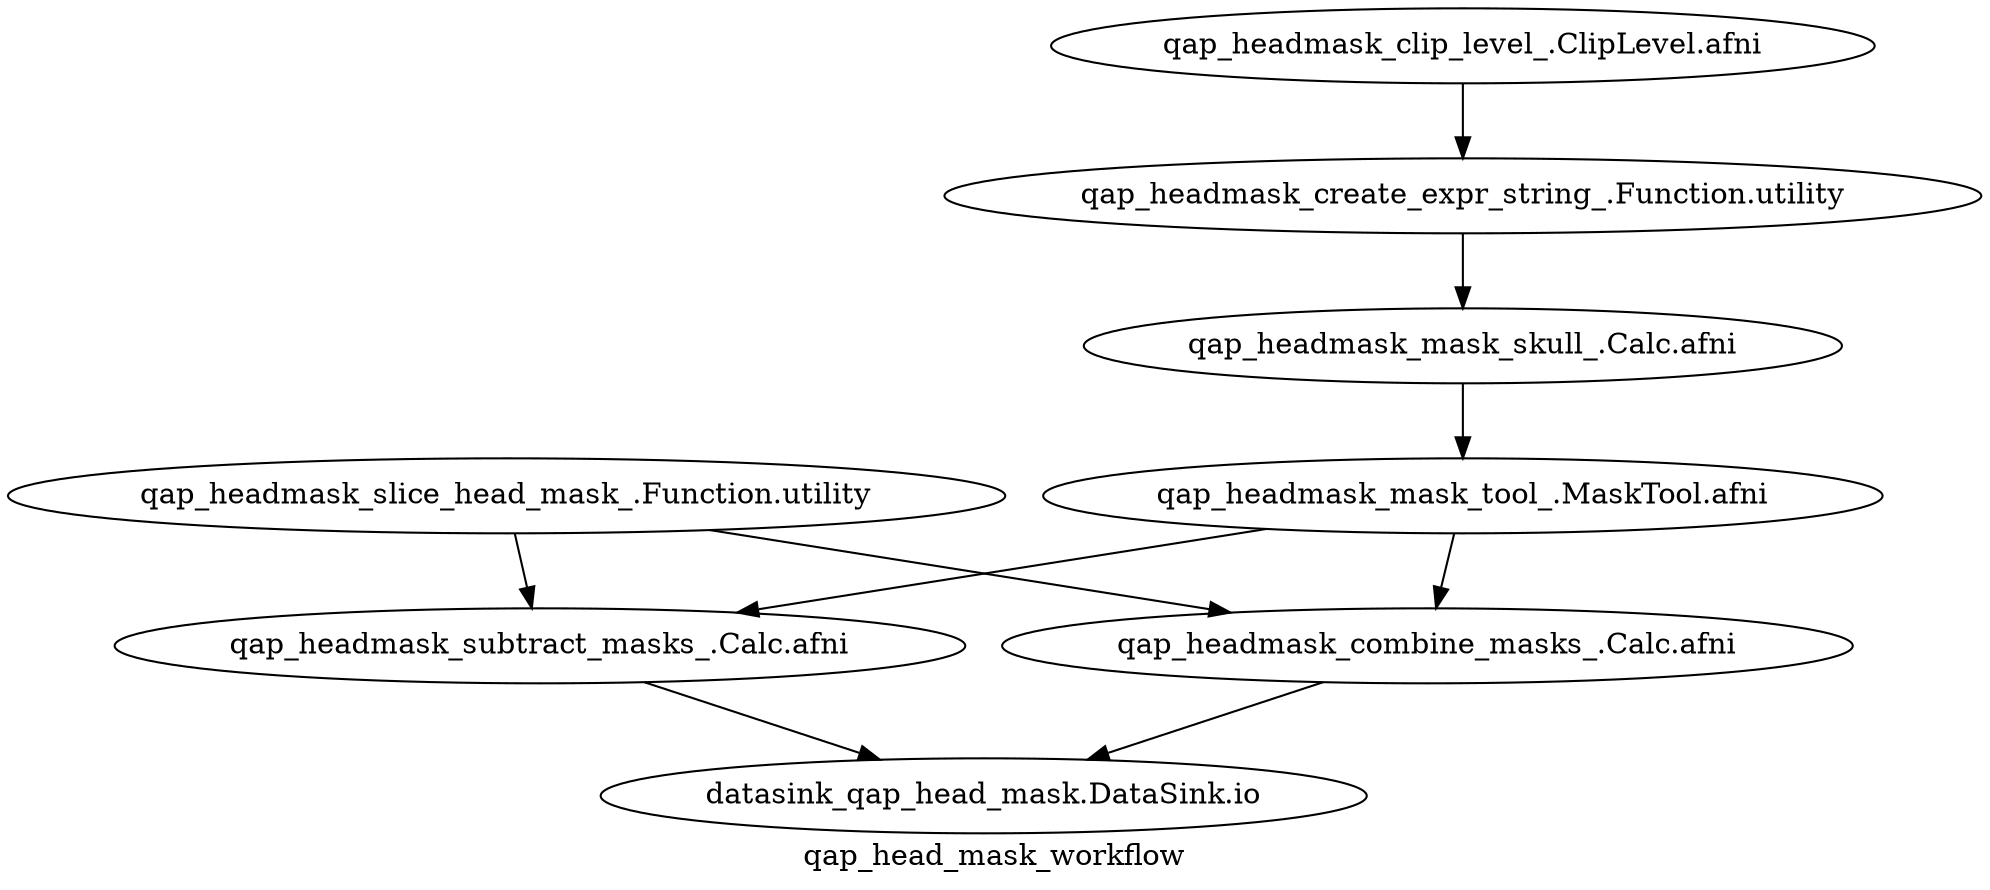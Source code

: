 digraph qap_head_mask_workflow{
  label="qap_head_mask_workflow";
  qap_head_mask_workflow_qap_headmask_clip_level_[label="qap_headmask_clip_level_.ClipLevel.afni"];
  qap_head_mask_workflow_qap_headmask_slice_head_mask_[label="qap_headmask_slice_head_mask_.Function.utility"];
  qap_head_mask_workflow_qap_headmask_create_expr_string_[label="qap_headmask_create_expr_string_.Function.utility"];
  qap_head_mask_workflow_qap_headmask_mask_skull_[label="qap_headmask_mask_skull_.Calc.afni"];
  qap_head_mask_workflow_qap_headmask_mask_tool_[label="qap_headmask_mask_tool_.MaskTool.afni"];
  qap_head_mask_workflow_qap_headmask_subtract_masks_[label="qap_headmask_subtract_masks_.Calc.afni"];
  qap_head_mask_workflow_qap_headmask_combine_masks_[label="qap_headmask_combine_masks_.Calc.afni"];
  qap_head_mask_workflow_datasink_qap_head_mask[label="datasink_qap_head_mask.DataSink.io"];
  qap_head_mask_workflow_qap_headmask_clip_level_ -> qap_head_mask_workflow_qap_headmask_create_expr_string_;
  qap_head_mask_workflow_qap_headmask_slice_head_mask_ -> qap_head_mask_workflow_qap_headmask_subtract_masks_;
  qap_head_mask_workflow_qap_headmask_slice_head_mask_ -> qap_head_mask_workflow_qap_headmask_combine_masks_;
  qap_head_mask_workflow_qap_headmask_create_expr_string_ -> qap_head_mask_workflow_qap_headmask_mask_skull_;
  qap_head_mask_workflow_qap_headmask_mask_skull_ -> qap_head_mask_workflow_qap_headmask_mask_tool_;
  qap_head_mask_workflow_qap_headmask_mask_tool_ -> qap_head_mask_workflow_qap_headmask_subtract_masks_;
  qap_head_mask_workflow_qap_headmask_mask_tool_ -> qap_head_mask_workflow_qap_headmask_combine_masks_;
  qap_head_mask_workflow_qap_headmask_subtract_masks_ -> qap_head_mask_workflow_datasink_qap_head_mask;
  qap_head_mask_workflow_qap_headmask_combine_masks_ -> qap_head_mask_workflow_datasink_qap_head_mask;
}